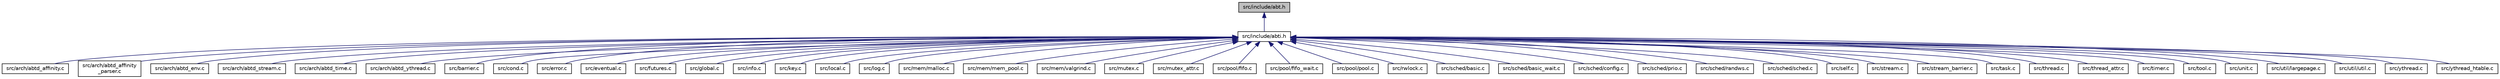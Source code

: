 digraph "src/include/abt.h"
{
  edge [fontname="Helvetica",fontsize="10",labelfontname="Helvetica",labelfontsize="10"];
  node [fontname="Helvetica",fontsize="10",shape=record];
  Node1 [label="src/include/abt.h",height=0.2,width=0.4,color="black", fillcolor="grey75", style="filled" fontcolor="black"];
  Node1 -> Node2 [dir="back",color="midnightblue",fontsize="10",style="solid",fontname="Helvetica"];
  Node2 [label="src/include/abti.h",height=0.2,width=0.4,color="black", fillcolor="white", style="filled",URL="$d5/d03/abti_8h.html"];
  Node2 -> Node3 [dir="back",color="midnightblue",fontsize="10",style="solid",fontname="Helvetica"];
  Node3 [label="src/arch/abtd_affinity.c",height=0.2,width=0.4,color="black", fillcolor="white", style="filled",URL="$d2/d45/abtd__affinity_8c.html"];
  Node2 -> Node4 [dir="back",color="midnightblue",fontsize="10",style="solid",fontname="Helvetica"];
  Node4 [label="src/arch/abtd_affinity\l_parser.c",height=0.2,width=0.4,color="black", fillcolor="white", style="filled",URL="$d0/d31/abtd__affinity__parser_8c.html"];
  Node2 -> Node5 [dir="back",color="midnightblue",fontsize="10",style="solid",fontname="Helvetica"];
  Node5 [label="src/arch/abtd_env.c",height=0.2,width=0.4,color="black", fillcolor="white", style="filled",URL="$de/d68/abtd__env_8c.html"];
  Node2 -> Node6 [dir="back",color="midnightblue",fontsize="10",style="solid",fontname="Helvetica"];
  Node6 [label="src/arch/abtd_stream.c",height=0.2,width=0.4,color="black", fillcolor="white", style="filled",URL="$d2/d12/abtd__stream_8c.html"];
  Node2 -> Node7 [dir="back",color="midnightblue",fontsize="10",style="solid",fontname="Helvetica"];
  Node7 [label="src/arch/abtd_time.c",height=0.2,width=0.4,color="black", fillcolor="white", style="filled",URL="$d1/d57/abtd__time_8c.html"];
  Node2 -> Node8 [dir="back",color="midnightblue",fontsize="10",style="solid",fontname="Helvetica"];
  Node8 [label="src/arch/abtd_ythread.c",height=0.2,width=0.4,color="black", fillcolor="white", style="filled",URL="$de/d1a/abtd__ythread_8c.html"];
  Node2 -> Node9 [dir="back",color="midnightblue",fontsize="10",style="solid",fontname="Helvetica"];
  Node9 [label="src/barrier.c",height=0.2,width=0.4,color="black", fillcolor="white", style="filled",URL="$d8/d80/barrier_8c.html"];
  Node2 -> Node10 [dir="back",color="midnightblue",fontsize="10",style="solid",fontname="Helvetica"];
  Node10 [label="src/cond.c",height=0.2,width=0.4,color="black", fillcolor="white", style="filled",URL="$df/d4b/cond_8c.html"];
  Node2 -> Node11 [dir="back",color="midnightblue",fontsize="10",style="solid",fontname="Helvetica"];
  Node11 [label="src/error.c",height=0.2,width=0.4,color="black", fillcolor="white", style="filled",URL="$db/dcc/error_8c.html"];
  Node2 -> Node12 [dir="back",color="midnightblue",fontsize="10",style="solid",fontname="Helvetica"];
  Node12 [label="src/eventual.c",height=0.2,width=0.4,color="black", fillcolor="white", style="filled",URL="$d0/da9/eventual_8c.html"];
  Node2 -> Node13 [dir="back",color="midnightblue",fontsize="10",style="solid",fontname="Helvetica"];
  Node13 [label="src/futures.c",height=0.2,width=0.4,color="black", fillcolor="white", style="filled",URL="$dc/df6/futures_8c.html"];
  Node2 -> Node14 [dir="back",color="midnightblue",fontsize="10",style="solid",fontname="Helvetica"];
  Node14 [label="src/global.c",height=0.2,width=0.4,color="black", fillcolor="white", style="filled",URL="$dc/d57/global_8c.html"];
  Node2 -> Node15 [dir="back",color="midnightblue",fontsize="10",style="solid",fontname="Helvetica"];
  Node15 [label="src/info.c",height=0.2,width=0.4,color="black", fillcolor="white", style="filled",URL="$d5/d35/info_8c.html"];
  Node2 -> Node16 [dir="back",color="midnightblue",fontsize="10",style="solid",fontname="Helvetica"];
  Node16 [label="src/key.c",height=0.2,width=0.4,color="black", fillcolor="white", style="filled",URL="$db/dfd/key_8c.html"];
  Node2 -> Node17 [dir="back",color="midnightblue",fontsize="10",style="solid",fontname="Helvetica"];
  Node17 [label="src/local.c",height=0.2,width=0.4,color="black", fillcolor="white", style="filled",URL="$d2/dac/local_8c.html"];
  Node2 -> Node18 [dir="back",color="midnightblue",fontsize="10",style="solid",fontname="Helvetica"];
  Node18 [label="src/log.c",height=0.2,width=0.4,color="black", fillcolor="white", style="filled",URL="$d7/df8/log_8c.html"];
  Node2 -> Node19 [dir="back",color="midnightblue",fontsize="10",style="solid",fontname="Helvetica"];
  Node19 [label="src/mem/malloc.c",height=0.2,width=0.4,color="black", fillcolor="white", style="filled",URL="$d6/dcd/malloc_8c.html"];
  Node2 -> Node20 [dir="back",color="midnightblue",fontsize="10",style="solid",fontname="Helvetica"];
  Node20 [label="src/mem/mem_pool.c",height=0.2,width=0.4,color="black", fillcolor="white", style="filled",URL="$d9/d73/mem__pool_8c.html"];
  Node2 -> Node21 [dir="back",color="midnightblue",fontsize="10",style="solid",fontname="Helvetica"];
  Node21 [label="src/mem/valgrind.c",height=0.2,width=0.4,color="black", fillcolor="white", style="filled",URL="$d0/d31/valgrind_8c.html"];
  Node2 -> Node22 [dir="back",color="midnightblue",fontsize="10",style="solid",fontname="Helvetica"];
  Node22 [label="src/mutex.c",height=0.2,width=0.4,color="black", fillcolor="white", style="filled",URL="$d8/d62/mutex_8c.html"];
  Node2 -> Node23 [dir="back",color="midnightblue",fontsize="10",style="solid",fontname="Helvetica"];
  Node23 [label="src/mutex_attr.c",height=0.2,width=0.4,color="black", fillcolor="white", style="filled",URL="$da/d36/mutex__attr_8c.html"];
  Node2 -> Node24 [dir="back",color="midnightblue",fontsize="10",style="solid",fontname="Helvetica"];
  Node24 [label="src/pool/fifo.c",height=0.2,width=0.4,color="black", fillcolor="white", style="filled",URL="$da/d6b/fifo_8c.html"];
  Node2 -> Node25 [dir="back",color="midnightblue",fontsize="10",style="solid",fontname="Helvetica"];
  Node25 [label="src/pool/fifo_wait.c",height=0.2,width=0.4,color="black", fillcolor="white", style="filled",URL="$d2/dc8/fifo__wait_8c.html"];
  Node2 -> Node26 [dir="back",color="midnightblue",fontsize="10",style="solid",fontname="Helvetica"];
  Node26 [label="src/pool/pool.c",height=0.2,width=0.4,color="black", fillcolor="white", style="filled",URL="$d4/de5/pool_8c.html"];
  Node2 -> Node27 [dir="back",color="midnightblue",fontsize="10",style="solid",fontname="Helvetica"];
  Node27 [label="src/rwlock.c",height=0.2,width=0.4,color="black", fillcolor="white", style="filled",URL="$d5/d49/rwlock_8c.html"];
  Node2 -> Node28 [dir="back",color="midnightblue",fontsize="10",style="solid",fontname="Helvetica"];
  Node28 [label="src/sched/basic.c",height=0.2,width=0.4,color="black", fillcolor="white", style="filled",URL="$d8/da2/basic_8c.html"];
  Node2 -> Node29 [dir="back",color="midnightblue",fontsize="10",style="solid",fontname="Helvetica"];
  Node29 [label="src/sched/basic_wait.c",height=0.2,width=0.4,color="black", fillcolor="white", style="filled",URL="$da/dfb/basic__wait_8c.html"];
  Node2 -> Node30 [dir="back",color="midnightblue",fontsize="10",style="solid",fontname="Helvetica"];
  Node30 [label="src/sched/config.c",height=0.2,width=0.4,color="black", fillcolor="white", style="filled",URL="$d3/d95/config_8c.html"];
  Node2 -> Node31 [dir="back",color="midnightblue",fontsize="10",style="solid",fontname="Helvetica"];
  Node31 [label="src/sched/prio.c",height=0.2,width=0.4,color="black", fillcolor="white", style="filled",URL="$d2/d84/prio_8c.html"];
  Node2 -> Node32 [dir="back",color="midnightblue",fontsize="10",style="solid",fontname="Helvetica"];
  Node32 [label="src/sched/randws.c",height=0.2,width=0.4,color="black", fillcolor="white", style="filled",URL="$da/d51/randws_8c.html"];
  Node2 -> Node33 [dir="back",color="midnightblue",fontsize="10",style="solid",fontname="Helvetica"];
  Node33 [label="src/sched/sched.c",height=0.2,width=0.4,color="black", fillcolor="white", style="filled",URL="$db/dbe/sched_8c.html"];
  Node2 -> Node34 [dir="back",color="midnightblue",fontsize="10",style="solid",fontname="Helvetica"];
  Node34 [label="src/self.c",height=0.2,width=0.4,color="black", fillcolor="white", style="filled",URL="$d4/d2c/self_8c.html"];
  Node2 -> Node35 [dir="back",color="midnightblue",fontsize="10",style="solid",fontname="Helvetica"];
  Node35 [label="src/stream.c",height=0.2,width=0.4,color="black", fillcolor="white", style="filled",URL="$d8/d4d/stream_8c.html"];
  Node2 -> Node36 [dir="back",color="midnightblue",fontsize="10",style="solid",fontname="Helvetica"];
  Node36 [label="src/stream_barrier.c",height=0.2,width=0.4,color="black", fillcolor="white", style="filled",URL="$d0/db8/stream__barrier_8c.html"];
  Node2 -> Node37 [dir="back",color="midnightblue",fontsize="10",style="solid",fontname="Helvetica"];
  Node37 [label="src/task.c",height=0.2,width=0.4,color="black", fillcolor="white", style="filled",URL="$d3/d3f/task_8c.html"];
  Node2 -> Node38 [dir="back",color="midnightblue",fontsize="10",style="solid",fontname="Helvetica"];
  Node38 [label="src/thread.c",height=0.2,width=0.4,color="black", fillcolor="white", style="filled",URL="$d3/de7/thread_8c.html"];
  Node2 -> Node39 [dir="back",color="midnightblue",fontsize="10",style="solid",fontname="Helvetica"];
  Node39 [label="src/thread_attr.c",height=0.2,width=0.4,color="black", fillcolor="white", style="filled",URL="$de/de6/thread__attr_8c.html"];
  Node2 -> Node40 [dir="back",color="midnightblue",fontsize="10",style="solid",fontname="Helvetica"];
  Node40 [label="src/timer.c",height=0.2,width=0.4,color="black", fillcolor="white", style="filled",URL="$df/d41/timer_8c.html"];
  Node2 -> Node41 [dir="back",color="midnightblue",fontsize="10",style="solid",fontname="Helvetica"];
  Node41 [label="src/tool.c",height=0.2,width=0.4,color="black", fillcolor="white", style="filled",URL="$df/db9/tool_8c.html"];
  Node2 -> Node42 [dir="back",color="midnightblue",fontsize="10",style="solid",fontname="Helvetica"];
  Node42 [label="src/unit.c",height=0.2,width=0.4,color="black", fillcolor="white", style="filled",URL="$da/d1d/unit_8c.html"];
  Node2 -> Node43 [dir="back",color="midnightblue",fontsize="10",style="solid",fontname="Helvetica"];
  Node43 [label="src/util/largepage.c",height=0.2,width=0.4,color="black", fillcolor="white", style="filled",URL="$da/de7/largepage_8c.html"];
  Node2 -> Node44 [dir="back",color="midnightblue",fontsize="10",style="solid",fontname="Helvetica"];
  Node44 [label="src/util/util.c",height=0.2,width=0.4,color="black", fillcolor="white", style="filled",URL="$de/df1/util_8c.html"];
  Node2 -> Node45 [dir="back",color="midnightblue",fontsize="10",style="solid",fontname="Helvetica"];
  Node45 [label="src/ythread.c",height=0.2,width=0.4,color="black", fillcolor="white", style="filled",URL="$d4/d0d/ythread_8c.html"];
  Node2 -> Node46 [dir="back",color="midnightblue",fontsize="10",style="solid",fontname="Helvetica"];
  Node46 [label="src/ythread_htable.c",height=0.2,width=0.4,color="black", fillcolor="white", style="filled",URL="$de/d20/ythread__htable_8c.html"];
}
